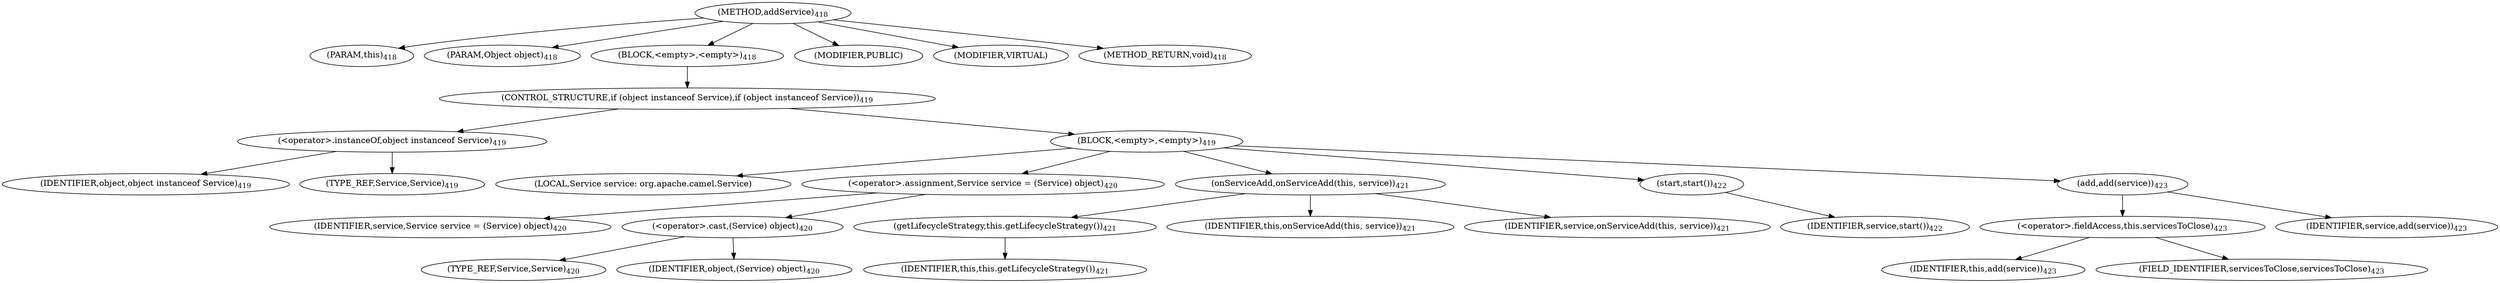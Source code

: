 digraph "addService" {  
"1363" [label = <(METHOD,addService)<SUB>418</SUB>> ]
"65" [label = <(PARAM,this)<SUB>418</SUB>> ]
"1364" [label = <(PARAM,Object object)<SUB>418</SUB>> ]
"1365" [label = <(BLOCK,&lt;empty&gt;,&lt;empty&gt;)<SUB>418</SUB>> ]
"1366" [label = <(CONTROL_STRUCTURE,if (object instanceof Service),if (object instanceof Service))<SUB>419</SUB>> ]
"1367" [label = <(&lt;operator&gt;.instanceOf,object instanceof Service)<SUB>419</SUB>> ]
"1368" [label = <(IDENTIFIER,object,object instanceof Service)<SUB>419</SUB>> ]
"1369" [label = <(TYPE_REF,Service,Service)<SUB>419</SUB>> ]
"1370" [label = <(BLOCK,&lt;empty&gt;,&lt;empty&gt;)<SUB>419</SUB>> ]
"1371" [label = <(LOCAL,Service service: org.apache.camel.Service)> ]
"1372" [label = <(&lt;operator&gt;.assignment,Service service = (Service) object)<SUB>420</SUB>> ]
"1373" [label = <(IDENTIFIER,service,Service service = (Service) object)<SUB>420</SUB>> ]
"1374" [label = <(&lt;operator&gt;.cast,(Service) object)<SUB>420</SUB>> ]
"1375" [label = <(TYPE_REF,Service,Service)<SUB>420</SUB>> ]
"1376" [label = <(IDENTIFIER,object,(Service) object)<SUB>420</SUB>> ]
"1377" [label = <(onServiceAdd,onServiceAdd(this, service))<SUB>421</SUB>> ]
"1378" [label = <(getLifecycleStrategy,this.getLifecycleStrategy())<SUB>421</SUB>> ]
"66" [label = <(IDENTIFIER,this,this.getLifecycleStrategy())<SUB>421</SUB>> ]
"64" [label = <(IDENTIFIER,this,onServiceAdd(this, service))<SUB>421</SUB>> ]
"1379" [label = <(IDENTIFIER,service,onServiceAdd(this, service))<SUB>421</SUB>> ]
"1380" [label = <(start,start())<SUB>422</SUB>> ]
"1381" [label = <(IDENTIFIER,service,start())<SUB>422</SUB>> ]
"1382" [label = <(add,add(service))<SUB>423</SUB>> ]
"1383" [label = <(&lt;operator&gt;.fieldAccess,this.servicesToClose)<SUB>423</SUB>> ]
"1384" [label = <(IDENTIFIER,this,add(service))<SUB>423</SUB>> ]
"1385" [label = <(FIELD_IDENTIFIER,servicesToClose,servicesToClose)<SUB>423</SUB>> ]
"1386" [label = <(IDENTIFIER,service,add(service))<SUB>423</SUB>> ]
"1387" [label = <(MODIFIER,PUBLIC)> ]
"1388" [label = <(MODIFIER,VIRTUAL)> ]
"1389" [label = <(METHOD_RETURN,void)<SUB>418</SUB>> ]
  "1363" -> "65" 
  "1363" -> "1364" 
  "1363" -> "1365" 
  "1363" -> "1387" 
  "1363" -> "1388" 
  "1363" -> "1389" 
  "1365" -> "1366" 
  "1366" -> "1367" 
  "1366" -> "1370" 
  "1367" -> "1368" 
  "1367" -> "1369" 
  "1370" -> "1371" 
  "1370" -> "1372" 
  "1370" -> "1377" 
  "1370" -> "1380" 
  "1370" -> "1382" 
  "1372" -> "1373" 
  "1372" -> "1374" 
  "1374" -> "1375" 
  "1374" -> "1376" 
  "1377" -> "1378" 
  "1377" -> "64" 
  "1377" -> "1379" 
  "1378" -> "66" 
  "1380" -> "1381" 
  "1382" -> "1383" 
  "1382" -> "1386" 
  "1383" -> "1384" 
  "1383" -> "1385" 
}
